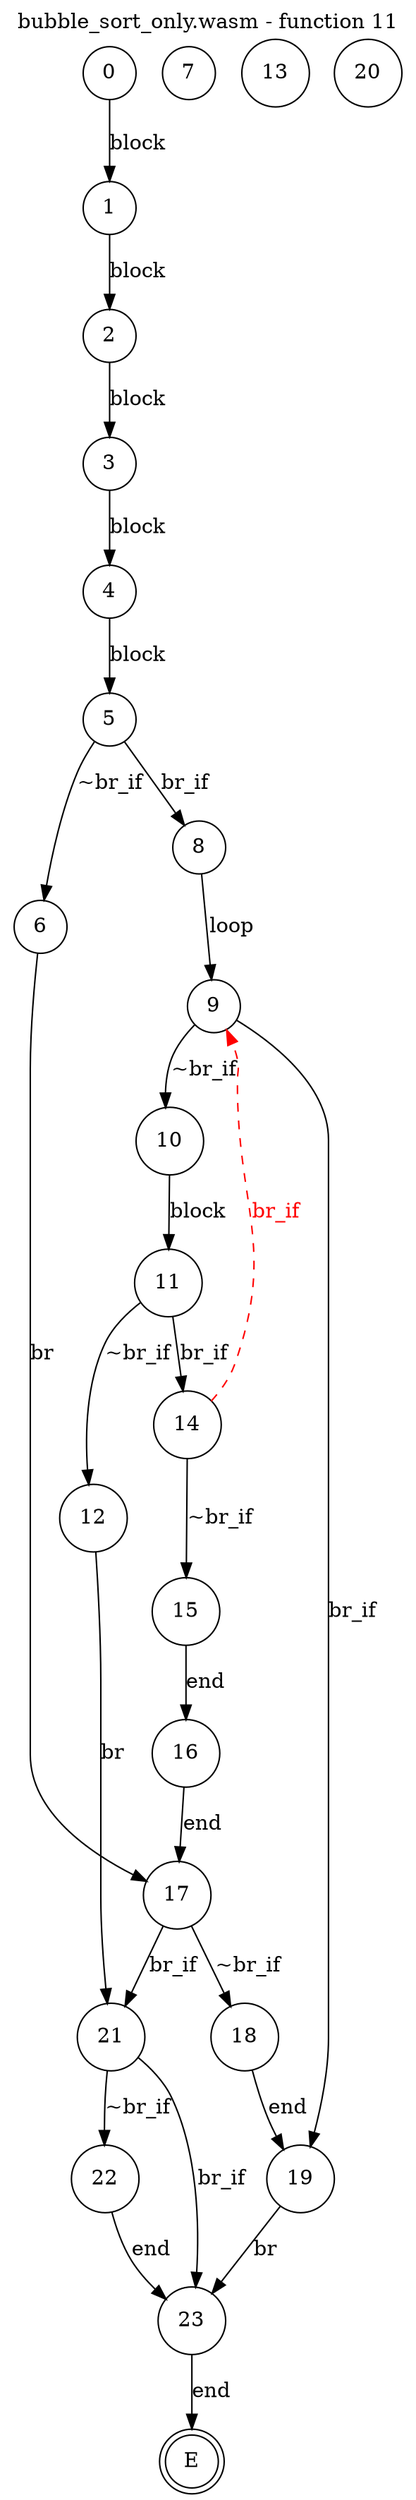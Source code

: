 digraph finite_state_machine {
    label = "bubble_sort_only.wasm - function 11"
    labelloc =  t
    labelfontsize = 16
    labelfontcolor = black
    labelfontname = "Helvetica"
    node [shape = doublecircle]; E ;
node [shape=circle, fontcolor=black, style="", label="0"]0
node [shape=circle, fontcolor=black, style="", label="1"]1
node [shape=circle, fontcolor=black, style="", label="2"]2
node [shape=circle, fontcolor=black, style="", label="3"]3
node [shape=circle, fontcolor=black, style="", label="4"]4
node [shape=circle, fontcolor=black, style="", label="5"]5
node [shape=circle, fontcolor=black, style="", label="6"]6
node [shape=circle, fontcolor=black, style="", label="7"]7
node [shape=circle, fontcolor=black, style="", label="8"]8
node [shape=circle, fontcolor=black, style="", label="9"]9
node [shape=circle, fontcolor=black, style="", label="10"]10
node [shape=circle, fontcolor=black, style="", label="11"]11
node [shape=circle, fontcolor=black, style="", label="12"]12
node [shape=circle, fontcolor=black, style="", label="13"]13
node [shape=circle, fontcolor=black, style="", label="14"]14
node [shape=circle, fontcolor=black, style="", label="15"]15
node [shape=circle, fontcolor=black, style="", label="16"]16
node [shape=circle, fontcolor=black, style="", label="17"]17
node [shape=circle, fontcolor=black, style="", label="18"]18
node [shape=circle, fontcolor=black, style="", label="19"]19
node [shape=circle, fontcolor=black, style="", label="20"]20
node [shape=circle, fontcolor=black, style="", label="21"]21
node [shape=circle, fontcolor=black, style="", label="22"]22
node [shape=circle, fontcolor=black, style="", label="23"]23
node [shape=circle, fontcolor=black, style="", label="E"]E
    0 -> 1[label="block"];
    1 -> 2[label="block"];
    2 -> 3[label="block"];
    3 -> 4[label="block"];
    4 -> 5[label="block"];
    5 -> 6[label="~br_if"];
    5 -> 8[label="br_if"];
    6 -> 17[label="br"];
    8 -> 9[label="loop"];
    9 -> 10[label="~br_if"];
    9 -> 19[label="br_if"];
    10 -> 11[label="block"];
    11 -> 12[label="~br_if"];
    11 -> 14[label="br_if"];
    12 -> 21[label="br"];
    14 -> 15[label="~br_if"];
    14 -> 9[style="dashed" color="red" fontcolor="red" label="br_if"];
    15 -> 16[label="end"];
    16 -> 17[label="end"];
    17 -> 18[label="~br_if"];
    17 -> 21[label="br_if"];
    18 -> 19[label="end"];
    19 -> 23[label="br"];
    21 -> 22[label="~br_if"];
    21 -> 23[label="br_if"];
    22 -> 23[label="end"];
    23 -> E[label="end"];
}
